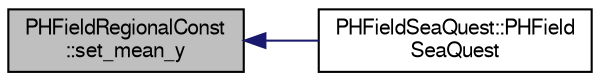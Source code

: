 digraph "PHFieldRegionalConst::set_mean_y"
{
  bgcolor="transparent";
  edge [fontname="FreeSans",fontsize="10",labelfontname="FreeSans",labelfontsize="10"];
  node [fontname="FreeSans",fontsize="10",shape=record];
  rankdir="LR";
  Node1 [label="PHFieldRegionalConst\l::set_mean_y",height=0.2,width=0.4,color="black", fillcolor="grey75", style="filled" fontcolor="black"];
  Node1 -> Node2 [dir="back",color="midnightblue",fontsize="10",style="solid",fontname="FreeSans"];
  Node2 [label="PHFieldSeaQuest::PHField\lSeaQuest",height=0.2,width=0.4,color="black",URL="$d9/da8/classPHFieldSeaQuest.html#ae8192a1dcfee72dcf6e27bb07e9398ea"];
}
